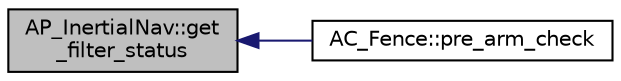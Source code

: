digraph "AP_InertialNav::get_filter_status"
{
 // INTERACTIVE_SVG=YES
  edge [fontname="Helvetica",fontsize="10",labelfontname="Helvetica",labelfontsize="10"];
  node [fontname="Helvetica",fontsize="10",shape=record];
  rankdir="LR";
  Node1 [label="AP_InertialNav::get\l_filter_status",height=0.2,width=0.4,color="black", fillcolor="grey75", style="filled" fontcolor="black"];
  Node1 -> Node2 [dir="back",color="midnightblue",fontsize="10",style="solid",fontname="Helvetica"];
  Node2 [label="AC_Fence::pre_arm_check",height=0.2,width=0.4,color="black", fillcolor="white", style="filled",URL="$classAC__Fence.html#accfa9d74ce68f59b457c2ca7a70958d9",tooltip="pre_arm_check - returns true if all pre-takeoff checks have completed successfully ..."];
}
